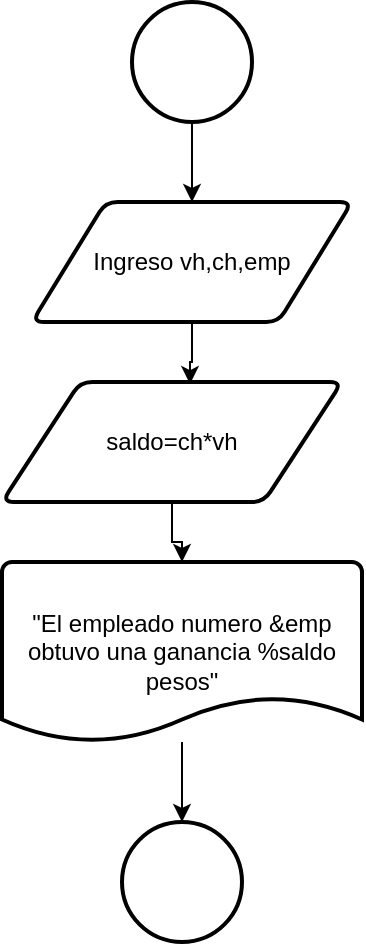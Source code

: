 <mxfile version="24.7.7">
  <diagram id="C5RBs43oDa-KdzZeNtuy" name="Page-1">
    <mxGraphModel dx="880" dy="468" grid="1" gridSize="10" guides="1" tooltips="1" connect="1" arrows="1" fold="1" page="1" pageScale="1" pageWidth="827" pageHeight="1169" math="0" shadow="0">
      <root>
        <mxCell id="WIyWlLk6GJQsqaUBKTNV-0" />
        <mxCell id="WIyWlLk6GJQsqaUBKTNV-1" parent="WIyWlLk6GJQsqaUBKTNV-0" />
        <mxCell id="xAx2lMTkhK6uZtV2jDfB-6" style="edgeStyle=orthogonalEdgeStyle;rounded=0;orthogonalLoop=1;jettySize=auto;html=1;" edge="1" parent="WIyWlLk6GJQsqaUBKTNV-1" source="xAx2lMTkhK6uZtV2jDfB-1" target="xAx2lMTkhK6uZtV2jDfB-2">
          <mxGeometry relative="1" as="geometry" />
        </mxCell>
        <mxCell id="xAx2lMTkhK6uZtV2jDfB-1" value="" style="strokeWidth=2;html=1;shape=mxgraph.flowchart.start_2;whiteSpace=wrap;" vertex="1" parent="WIyWlLk6GJQsqaUBKTNV-1">
          <mxGeometry x="340" y="20" width="60" height="60" as="geometry" />
        </mxCell>
        <mxCell id="xAx2lMTkhK6uZtV2jDfB-2" value="Ingreso vh,ch,emp" style="shape=parallelogram;html=1;strokeWidth=2;perimeter=parallelogramPerimeter;whiteSpace=wrap;rounded=1;arcSize=12;size=0.23;" vertex="1" parent="WIyWlLk6GJQsqaUBKTNV-1">
          <mxGeometry x="290" y="120" width="160" height="60" as="geometry" />
        </mxCell>
        <mxCell id="xAx2lMTkhK6uZtV2jDfB-3" value="saldo=ch*vh" style="shape=parallelogram;html=1;strokeWidth=2;perimeter=parallelogramPerimeter;whiteSpace=wrap;rounded=1;arcSize=12;size=0.23;" vertex="1" parent="WIyWlLk6GJQsqaUBKTNV-1">
          <mxGeometry x="275" y="210" width="170" height="60" as="geometry" />
        </mxCell>
        <mxCell id="xAx2lMTkhK6uZtV2jDfB-12" style="edgeStyle=orthogonalEdgeStyle;rounded=0;orthogonalLoop=1;jettySize=auto;html=1;" edge="1" parent="WIyWlLk6GJQsqaUBKTNV-1" source="xAx2lMTkhK6uZtV2jDfB-5" target="xAx2lMTkhK6uZtV2jDfB-11">
          <mxGeometry relative="1" as="geometry" />
        </mxCell>
        <mxCell id="xAx2lMTkhK6uZtV2jDfB-5" value="&quot;El empleado numero &amp;amp;emp obtuvo una ganancia %saldo pesos&quot;" style="strokeWidth=2;html=1;shape=mxgraph.flowchart.document2;whiteSpace=wrap;size=0.25;" vertex="1" parent="WIyWlLk6GJQsqaUBKTNV-1">
          <mxGeometry x="275" y="300" width="180" height="90" as="geometry" />
        </mxCell>
        <mxCell id="xAx2lMTkhK6uZtV2jDfB-7" style="edgeStyle=orthogonalEdgeStyle;rounded=0;orthogonalLoop=1;jettySize=auto;html=1;entryX=0.553;entryY=0.017;entryDx=0;entryDy=0;entryPerimeter=0;" edge="1" parent="WIyWlLk6GJQsqaUBKTNV-1" source="xAx2lMTkhK6uZtV2jDfB-2" target="xAx2lMTkhK6uZtV2jDfB-3">
          <mxGeometry relative="1" as="geometry" />
        </mxCell>
        <mxCell id="xAx2lMTkhK6uZtV2jDfB-10" style="edgeStyle=orthogonalEdgeStyle;rounded=0;orthogonalLoop=1;jettySize=auto;html=1;entryX=0.5;entryY=0;entryDx=0;entryDy=0;entryPerimeter=0;" edge="1" parent="WIyWlLk6GJQsqaUBKTNV-1" source="xAx2lMTkhK6uZtV2jDfB-3" target="xAx2lMTkhK6uZtV2jDfB-5">
          <mxGeometry relative="1" as="geometry" />
        </mxCell>
        <mxCell id="xAx2lMTkhK6uZtV2jDfB-11" value="" style="strokeWidth=2;html=1;shape=mxgraph.flowchart.start_2;whiteSpace=wrap;" vertex="1" parent="WIyWlLk6GJQsqaUBKTNV-1">
          <mxGeometry x="335" y="430" width="60" height="60" as="geometry" />
        </mxCell>
      </root>
    </mxGraphModel>
  </diagram>
</mxfile>
